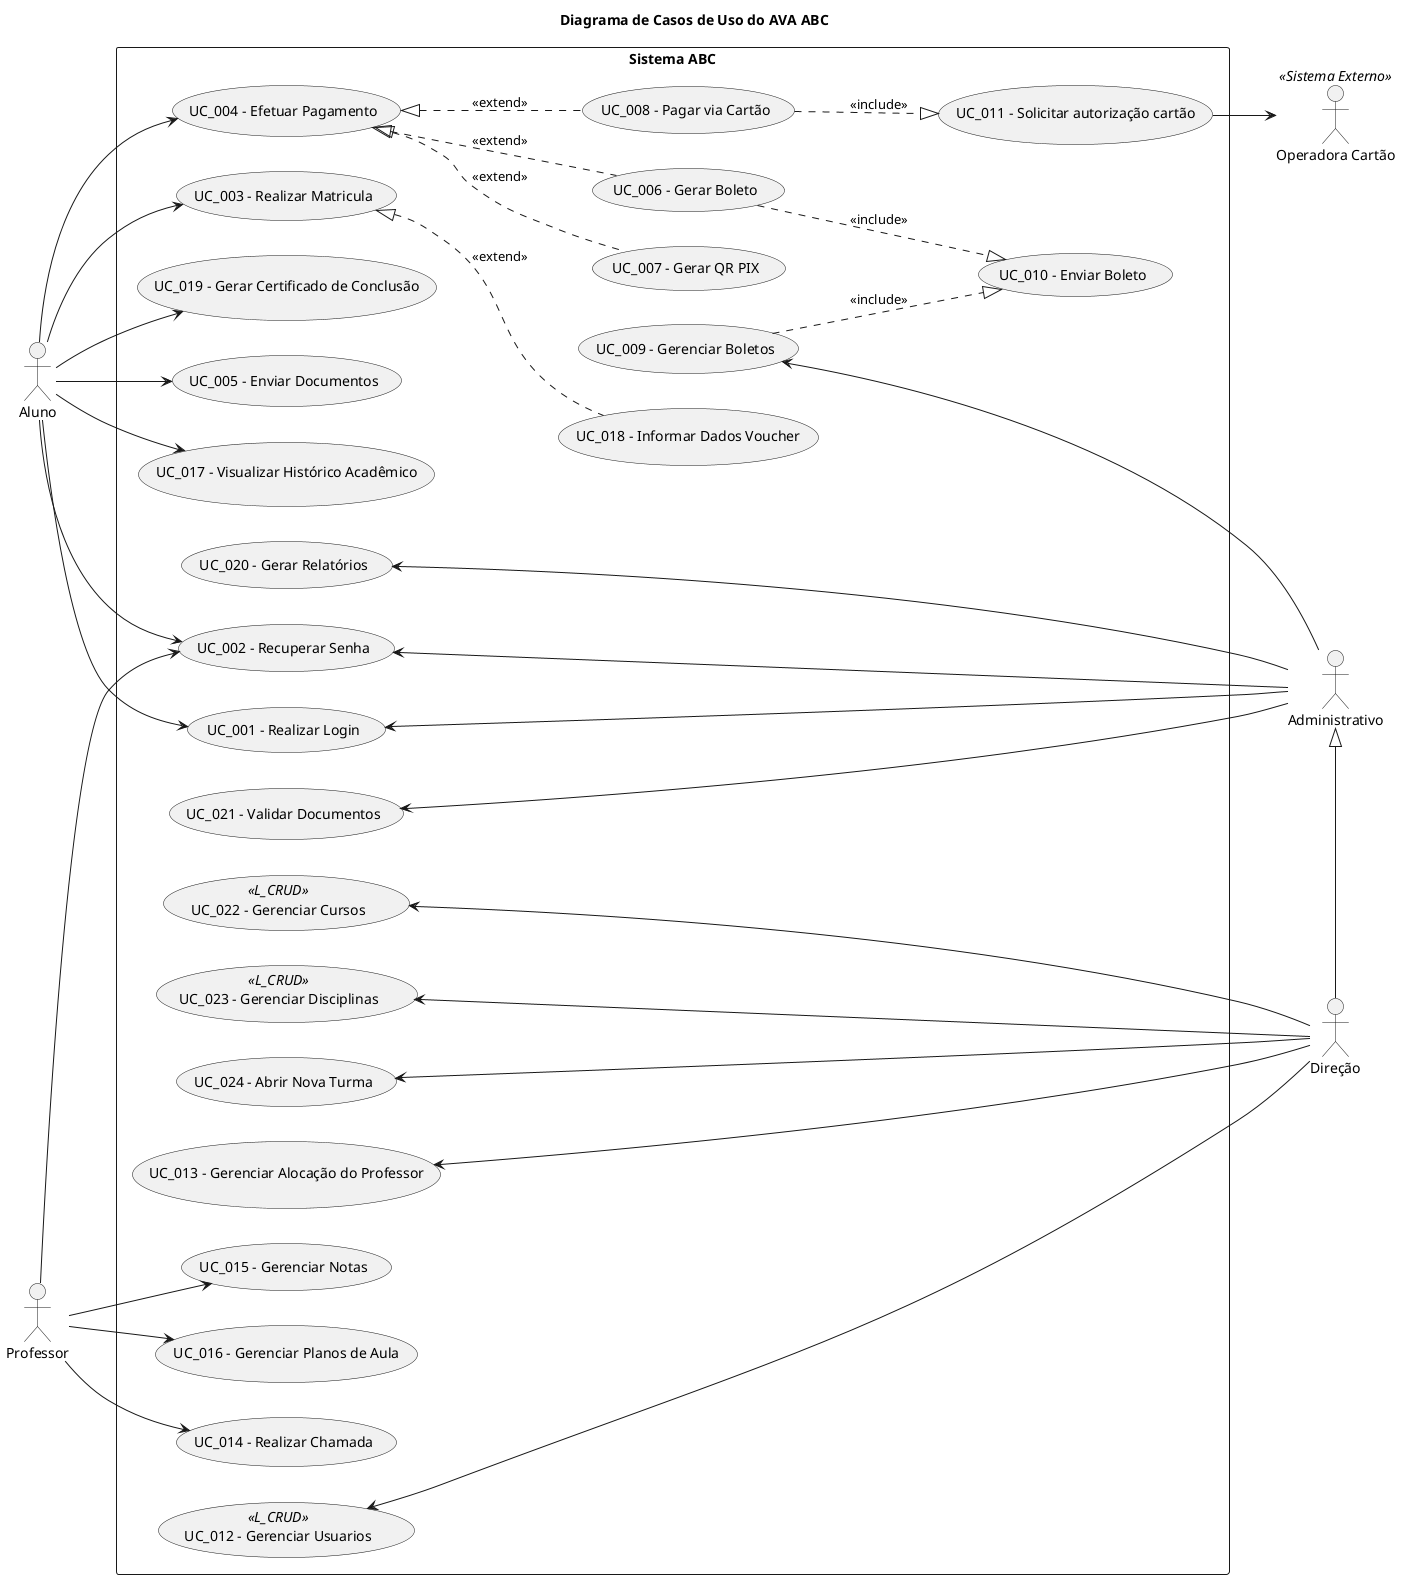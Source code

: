 @startuml diagrama
left to right direction
title Diagrama de Casos de Uso do AVA ABC

actor :Aluno: as A
actor :Professor: as P
actor :Administrativo: as Adm
actor :Direção: as D
actor :Operadora Cartão: as Visa <<Sistema Externo>>

rectangle "Sistema ABC" {
    (UC_011 - Solicitar autorização cartão) --> Visa
    A --> (UC_019 - Gerar Certificado de Conclusão)
    A --> (UC_001 - Realizar Login)
    A --> (UC_003 - Realizar Matricula)
    A --> (UC_004 - Efetuar Pagamento)
    A --> (UC_005 - Enviar Documentos)
    A --> (UC_002 - Recuperar Senha)
    A --> (UC_017 - Visualizar Histórico Acadêmico)

    P --> (UC_014 - Realizar Chamada)
    P --> (UC_015 - Gerenciar Notas)
    P --> (UC_016 - Gerenciar Planos de Aula)
    P --> (UC_002 - Recuperar Senha)
    (UC_009 - Gerenciar Boletos) <--- Adm
    (UC_021 - Validar Documentos) <- Adm
    (UC_002 - Recuperar Senha) <--- Adm
    (UC_001 - Realizar Login) <--- Adm
    (UC_020 - Gerar Relatórios) <- Adm

    (UC_012 - Gerenciar Usuarios) << L_CRUD >>
    (UC_012 - Gerenciar Usuarios) <- D

    (UC_022 - Gerenciar Cursos) << L_CRUD >>
    (UC_022 - Gerenciar Cursos) <- D

    (UC_023 - Gerenciar Disciplinas) << L_CRUD >>
    (UC_023 - Gerenciar Disciplinas) <- D

    (UC_024 - Abrir Nova Turma) <- D

    (UC_013 - Gerenciar Alocação do Professor) <-- D
    Adm <|- D

    (UC_009 - Gerenciar Boletos) ..|> (UC_010 - Enviar Boleto) : <<include>>
    (UC_006 - Gerar Boleto) ..|> (UC_010 - Enviar Boleto) : <<include>>

    (UC_003 - Realizar Matricula) <|.. (UC_018 - Informar Dados Voucher) : <<extend>>

    ' extends include seta -- | >
    (UC_004 - Efetuar Pagamento) <|.. (UC_007 - Gerar QR PIX) : <<extend>>
    (UC_004 - Efetuar Pagamento) <|.. (UC_006 - Gerar Boleto) : <<extend>>
    (UC_004 - Efetuar Pagamento) <|.. (UC_008 - Pagar via Cartão) : <<extend>>

    (UC_008 - Pagar via Cartão) ..|> (UC_011 - Solicitar autorização cartão) : <<include>>
}

@enduml